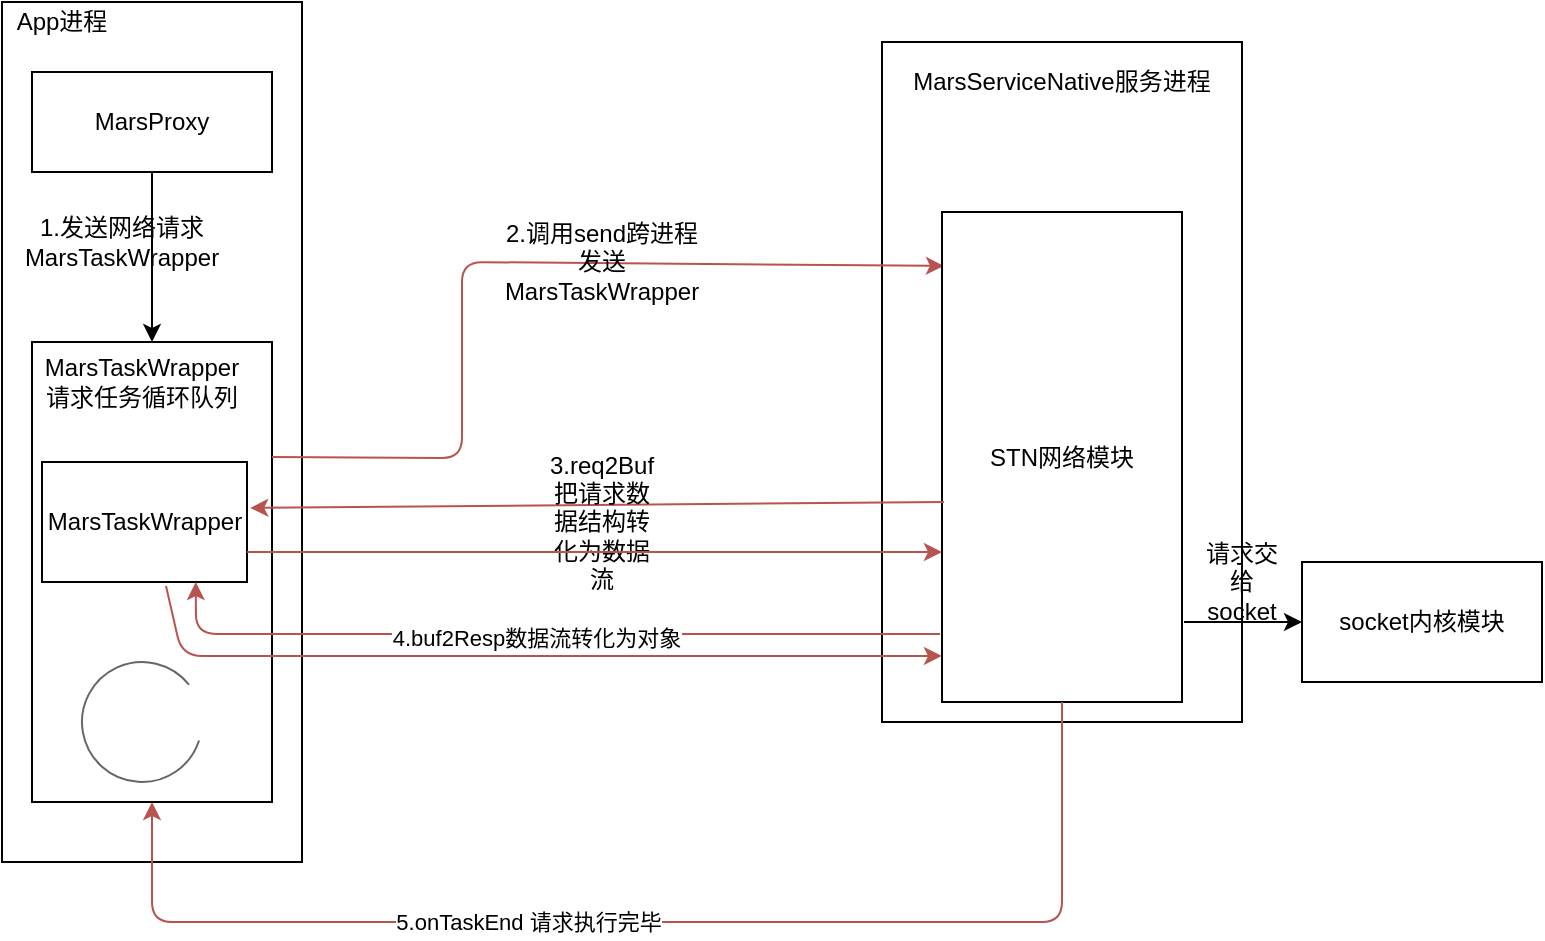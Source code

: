 <mxfile version="14.7.8" type="device" pages="2"><diagram id="BcmoY79t-MvzYQW6y4vH" name="Page-1"><mxGraphModel dx="946" dy="562" grid="1" gridSize="10" guides="1" tooltips="1" connect="1" arrows="1" fold="1" page="1" pageScale="1" pageWidth="827" pageHeight="1169" math="0" shadow="0"><root><mxCell id="0"/><mxCell id="1" parent="0"/><mxCell id="Eio2mmcN00aZEfe4ZL6g-1" value="" style="rounded=0;whiteSpace=wrap;html=1;" parent="1" vertex="1"><mxGeometry x="40" y="130" width="150" height="430" as="geometry"/></mxCell><mxCell id="Eio2mmcN00aZEfe4ZL6g-2" value="" style="rounded=0;whiteSpace=wrap;html=1;" parent="1" vertex="1"><mxGeometry x="480" y="150" width="180" height="340" as="geometry"/></mxCell><mxCell id="Eio2mmcN00aZEfe4ZL6g-3" value="MarsServiceNative服务进程" style="text;html=1;strokeColor=none;fillColor=none;align=center;verticalAlign=middle;whiteSpace=wrap;rounded=0;" parent="1" vertex="1"><mxGeometry x="490" y="160" width="160" height="20" as="geometry"/></mxCell><mxCell id="Eio2mmcN00aZEfe4ZL6g-4" value="" style="endArrow=classic;html=1;exitX=0.5;exitY=1;exitDx=0;exitDy=0;entryX=0.5;entryY=0;entryDx=0;entryDy=0;" parent="1" source="Eio2mmcN00aZEfe4ZL6g-9" target="Eio2mmcN00aZEfe4ZL6g-7" edge="1"><mxGeometry width="50" height="50" relative="1" as="geometry"><mxPoint x="390" y="300" as="sourcePoint"/><mxPoint x="440" y="250" as="targetPoint"/></mxGeometry></mxCell><mxCell id="Eio2mmcN00aZEfe4ZL6g-5" value="1.发送网络请求MarsTaskWrapper" style="text;html=1;strokeColor=none;fillColor=none;align=center;verticalAlign=middle;whiteSpace=wrap;rounded=0;" parent="1" vertex="1"><mxGeometry x="80" y="240" width="40" height="20" as="geometry"/></mxCell><mxCell id="Eio2mmcN00aZEfe4ZL6g-6" value="App进程" style="text;html=1;strokeColor=none;fillColor=none;align=center;verticalAlign=middle;whiteSpace=wrap;rounded=0;" parent="1" vertex="1"><mxGeometry x="40" y="130" width="60" height="20" as="geometry"/></mxCell><mxCell id="Eio2mmcN00aZEfe4ZL6g-7" value="" style="rounded=0;whiteSpace=wrap;html=1;" parent="1" vertex="1"><mxGeometry x="55" y="300" width="120" height="230" as="geometry"/></mxCell><mxCell id="Eio2mmcN00aZEfe4ZL6g-8" value="MarsTaskWrapper请求任务循环队列" style="text;html=1;strokeColor=none;fillColor=none;align=center;verticalAlign=middle;whiteSpace=wrap;rounded=0;" parent="1" vertex="1"><mxGeometry x="55" y="310" width="110" height="20" as="geometry"/></mxCell><mxCell id="Eio2mmcN00aZEfe4ZL6g-9" value="MarsProxy" style="rounded=0;whiteSpace=wrap;html=1;" parent="1" vertex="1"><mxGeometry x="55" y="165" width="120" height="50" as="geometry"/></mxCell><mxCell id="Eio2mmcN00aZEfe4ZL6g-11" value="" style="verticalLabelPosition=bottom;verticalAlign=top;html=1;shape=mxgraph.basic.arc;startAngle=0.3;endAngle=0.143;fillColor=#f5f5f5;strokeColor=#666666;fontColor=#333333;" parent="1" vertex="1"><mxGeometry x="80" y="460" width="60" height="60" as="geometry"/></mxCell><mxCell id="Eio2mmcN00aZEfe4ZL6g-12" value="" style="endArrow=classic;html=1;exitX=1;exitY=0.25;exitDx=0;exitDy=0;entryX=0.008;entryY=0.11;entryDx=0;entryDy=0;entryPerimeter=0;fillColor=#f8cecc;strokeColor=#b85450;" parent="1" source="Eio2mmcN00aZEfe4ZL6g-7" target="Eio2mmcN00aZEfe4ZL6g-14" edge="1"><mxGeometry width="50" height="50" relative="1" as="geometry"><mxPoint x="390" y="260" as="sourcePoint"/><mxPoint x="440" y="210" as="targetPoint"/><Array as="points"><mxPoint x="270" y="358"/><mxPoint x="270" y="260"/></Array></mxGeometry></mxCell><mxCell id="Eio2mmcN00aZEfe4ZL6g-13" value="2.调用send跨进程发送MarsTaskWrapper" style="text;html=1;strokeColor=none;fillColor=none;align=center;verticalAlign=middle;whiteSpace=wrap;rounded=0;" parent="1" vertex="1"><mxGeometry x="320" y="250" width="40" height="20" as="geometry"/></mxCell><mxCell id="Eio2mmcN00aZEfe4ZL6g-14" value="STN网络模块" style="rounded=0;whiteSpace=wrap;html=1;" parent="1" vertex="1"><mxGeometry x="510" y="235" width="120" height="245" as="geometry"/></mxCell><mxCell id="Eio2mmcN00aZEfe4ZL6g-15" value="" style="endArrow=classic;html=1;exitX=0.008;exitY=0.592;exitDx=0;exitDy=0;entryX=1.016;entryY=0.383;entryDx=0;entryDy=0;exitPerimeter=0;entryPerimeter=0;fillColor=#f8cecc;strokeColor=#b85450;" parent="1" source="Eio2mmcN00aZEfe4ZL6g-14" target="Eio2mmcN00aZEfe4ZL6g-16" edge="1"><mxGeometry width="50" height="50" relative="1" as="geometry"><mxPoint x="390" y="290" as="sourcePoint"/><mxPoint x="440" y="240" as="targetPoint"/></mxGeometry></mxCell><mxCell id="Eio2mmcN00aZEfe4ZL6g-16" value="&lt;span&gt;MarsTaskWrapper&lt;/span&gt;" style="rounded=0;whiteSpace=wrap;html=1;" parent="1" vertex="1"><mxGeometry x="60" y="360" width="102.5" height="60" as="geometry"/></mxCell><mxCell id="Eio2mmcN00aZEfe4ZL6g-18" value="3.req2Buf&lt;span&gt;把请求数据结构转化为数据流&lt;/span&gt;" style="text;html=1;strokeColor=none;fillColor=none;align=center;verticalAlign=middle;whiteSpace=wrap;rounded=0;" parent="1" vertex="1"><mxGeometry x="320" y="380" width="40" height="20" as="geometry"/></mxCell><mxCell id="Eio2mmcN00aZEfe4ZL6g-19" value="" style="endArrow=classic;html=1;exitX=1;exitY=0.75;exitDx=0;exitDy=0;entryX=0;entryY=0.694;entryDx=0;entryDy=0;entryPerimeter=0;fillColor=#f8cecc;strokeColor=#b85450;" parent="1" source="Eio2mmcN00aZEfe4ZL6g-16" target="Eio2mmcN00aZEfe4ZL6g-14" edge="1"><mxGeometry width="50" height="50" relative="1" as="geometry"><mxPoint x="390" y="300" as="sourcePoint"/><mxPoint x="440" y="250" as="targetPoint"/></mxGeometry></mxCell><mxCell id="Eio2mmcN00aZEfe4ZL6g-20" value="socket内核模块" style="rounded=0;whiteSpace=wrap;html=1;" parent="1" vertex="1"><mxGeometry x="690" y="410" width="120" height="60" as="geometry"/></mxCell><mxCell id="Eio2mmcN00aZEfe4ZL6g-21" value="" style="endArrow=classic;html=1;entryX=0;entryY=0.5;entryDx=0;entryDy=0;" parent="1" target="Eio2mmcN00aZEfe4ZL6g-20" edge="1"><mxGeometry width="50" height="50" relative="1" as="geometry"><mxPoint x="631" y="440" as="sourcePoint"/><mxPoint x="440" y="250" as="targetPoint"/></mxGeometry></mxCell><mxCell id="Eio2mmcN00aZEfe4ZL6g-22" value="请求交给socket" style="text;html=1;strokeColor=none;fillColor=none;align=center;verticalAlign=middle;whiteSpace=wrap;rounded=0;" parent="1" vertex="1"><mxGeometry x="640" y="410" width="40" height="20" as="geometry"/></mxCell><mxCell id="Eio2mmcN00aZEfe4ZL6g-23" value="" style="endArrow=classic;html=1;exitX=-0.008;exitY=0.861;exitDx=0;exitDy=0;exitPerimeter=0;entryX=0.75;entryY=1;entryDx=0;entryDy=0;fillColor=#f8cecc;strokeColor=#b85450;" parent="1" source="Eio2mmcN00aZEfe4ZL6g-14" target="Eio2mmcN00aZEfe4ZL6g-16" edge="1"><mxGeometry width="50" height="50" relative="1" as="geometry"><mxPoint x="390" y="280" as="sourcePoint"/><mxPoint x="350" y="490" as="targetPoint"/><Array as="points"><mxPoint x="137" y="446"/></Array></mxGeometry></mxCell><mxCell id="Eio2mmcN00aZEfe4ZL6g-24" value="4.buf2Resp数据流转化为对象" style="edgeLabel;html=1;align=center;verticalAlign=middle;resizable=0;points=[];" parent="Eio2mmcN00aZEfe4ZL6g-23" vertex="1" connectable="0"><mxGeometry x="0.015" y="2" relative="1" as="geometry"><mxPoint as="offset"/></mxGeometry></mxCell><mxCell id="Eio2mmcN00aZEfe4ZL6g-25" value="" style="endArrow=classic;html=1;exitX=0.605;exitY=1.033;exitDx=0;exitDy=0;exitPerimeter=0;entryX=0;entryY=0.906;entryDx=0;entryDy=0;entryPerimeter=0;fillColor=#f8cecc;strokeColor=#b85450;" parent="1" source="Eio2mmcN00aZEfe4ZL6g-16" target="Eio2mmcN00aZEfe4ZL6g-14" edge="1"><mxGeometry width="50" height="50" relative="1" as="geometry"><mxPoint x="390" y="280" as="sourcePoint"/><mxPoint x="440" y="230" as="targetPoint"/><Array as="points"><mxPoint x="130" y="457"/></Array></mxGeometry></mxCell><mxCell id="Eio2mmcN00aZEfe4ZL6g-27" value="" style="endArrow=classic;html=1;exitX=0.5;exitY=1;exitDx=0;exitDy=0;entryX=0.5;entryY=1;entryDx=0;entryDy=0;fillColor=#f8cecc;strokeColor=#b85450;" parent="1" source="Eio2mmcN00aZEfe4ZL6g-14" target="Eio2mmcN00aZEfe4ZL6g-7" edge="1"><mxGeometry width="50" height="50" relative="1" as="geometry"><mxPoint x="390" y="380" as="sourcePoint"/><mxPoint x="440" y="330" as="targetPoint"/><Array as="points"><mxPoint x="570" y="590"/><mxPoint x="115" y="590"/></Array></mxGeometry></mxCell><mxCell id="Eio2mmcN00aZEfe4ZL6g-28" value="5.onTaskEnd 请求执行完毕" style="edgeLabel;html=1;align=center;verticalAlign=middle;resizable=0;points=[];" parent="Eio2mmcN00aZEfe4ZL6g-27" vertex="1" connectable="0"><mxGeometry x="0.206" relative="1" as="geometry"><mxPoint as="offset"/></mxGeometry></mxCell></root></mxGraphModel></diagram><diagram id="M8co6DD0KxGjrLAZ2HWb" name="Page-2"><mxGraphModel dx="946" dy="562" grid="1" gridSize="10" guides="1" tooltips="1" connect="1" arrows="1" fold="1" page="1" pageScale="1" pageWidth="827" pageHeight="1169" math="0" shadow="0"><root><mxCell id="Pe4jME0ih1zL8AW5RAHl-0"/><mxCell id="Pe4jME0ih1zL8AW5RAHl-1" parent="Pe4jME0ih1zL8AW5RAHl-0"/><mxCell id="Pe4jME0ih1zL8AW5RAHl-7" value="«interface»&lt;br&gt;&lt;b&gt;StnLogic.ICallBack&lt;/b&gt;" style="html=1;" vertex="1" parent="Pe4jME0ih1zL8AW5RAHl-1"><mxGeometry x="50" y="170" width="110" height="50" as="geometry"/></mxCell><mxCell id="Pe4jME0ih1zL8AW5RAHl-8" value="«interface»&lt;br&gt;&lt;b&gt;SdtLogic.ICallBack&lt;/b&gt;" style="html=1;" vertex="1" parent="Pe4jME0ih1zL8AW5RAHl-1"><mxGeometry x="130" y="100" width="130" height="50" as="geometry"/></mxCell><mxCell id="Pe4jME0ih1zL8AW5RAHl-9" value="«interface»&lt;br&gt;&lt;b&gt;AppLogic.ICallBack&lt;/b&gt;" style="html=1;" vertex="1" parent="Pe4jME0ih1zL8AW5RAHl-1"><mxGeometry x="280" y="70" width="130" height="50" as="geometry"/></mxCell><mxCell id="Pe4jME0ih1zL8AW5RAHl-10" value="MarsService.Stub" style="swimlane;fontStyle=1;align=center;verticalAlign=top;childLayout=stackLayout;horizontal=1;startSize=26;horizontalStack=0;resizeParent=1;resizeParentMax=0;resizeLast=0;collapsible=1;marginBottom=0;" vertex="1" parent="Pe4jME0ih1zL8AW5RAHl-1"><mxGeometry x="440" y="170" width="160" height="34" as="geometry"/></mxCell><mxCell id="Pe4jME0ih1zL8AW5RAHl-12" value="" style="line;strokeWidth=1;fillColor=none;align=left;verticalAlign=middle;spacingTop=-1;spacingLeft=3;spacingRight=3;rotatable=0;labelPosition=right;points=[];portConstraint=eastwest;" vertex="1" parent="Pe4jME0ih1zL8AW5RAHl-10"><mxGeometry y="26" width="160" height="8" as="geometry"/></mxCell><mxCell id="Pe4jME0ih1zL8AW5RAHl-14" value="" style="endArrow=block;dashed=1;endFill=0;endSize=12;html=1;exitX=0.5;exitY=0;exitDx=0;exitDy=0;entryX=0.5;entryY=1;entryDx=0;entryDy=0;" edge="1" parent="Pe4jME0ih1zL8AW5RAHl-1" source="Pe4jME0ih1zL8AW5RAHl-15" target="Pe4jME0ih1zL8AW5RAHl-7"><mxGeometry width="160" relative="1" as="geometry"><mxPoint x="240" y="320" as="sourcePoint"/><mxPoint x="220" y="260" as="targetPoint"/></mxGeometry></mxCell><mxCell id="Pe4jME0ih1zL8AW5RAHl-15" value="MarsServiceStub" style="swimlane;fontStyle=1;align=center;verticalAlign=top;childLayout=stackLayout;horizontal=1;startSize=26;horizontalStack=0;resizeParent=1;resizeParentMax=0;resizeLast=0;collapsible=1;marginBottom=0;" vertex="1" parent="Pe4jME0ih1zL8AW5RAHl-1"><mxGeometry x="145" y="340" width="400" height="138" as="geometry"/></mxCell><mxCell id="Pe4jME0ih1zL8AW5RAHl-16" value="+ filters: ConcurrentLinkedQueue" style="text;strokeColor=none;fillColor=none;align=left;verticalAlign=top;spacingLeft=4;spacingRight=4;overflow=hidden;rotatable=0;points=[[0,0.5],[1,0.5]];portConstraint=eastwest;" vertex="1" parent="Pe4jME0ih1zL8AW5RAHl-15"><mxGeometry y="26" width="400" height="26" as="geometry"/></mxCell><mxCell id="Pe4jME0ih1zL8AW5RAHl-17" value="" style="line;strokeWidth=1;fillColor=none;align=left;verticalAlign=middle;spacingTop=-1;spacingLeft=3;spacingRight=3;rotatable=0;labelPosition=right;points=[];portConstraint=eastwest;" vertex="1" parent="Pe4jME0ih1zL8AW5RAHl-15"><mxGeometry y="52" width="400" height="8" as="geometry"/></mxCell><mxCell id="Pe4jME0ih1zL8AW5RAHl-18" value="+ int send(MarsTaskWrapper taskWrapper, in Bundle taskProperties)" style="text;strokeColor=none;fillColor=none;align=left;verticalAlign=top;spacingLeft=4;spacingRight=4;overflow=hidden;rotatable=0;points=[[0,0.5],[1,0.5]];portConstraint=eastwest;" vertex="1" parent="Pe4jME0ih1zL8AW5RAHl-15"><mxGeometry y="60" width="400" height="26" as="geometry"/></mxCell><mxCell id="Pe4jME0ih1zL8AW5RAHl-22" value="+ void cancel(int taskID);" style="text;strokeColor=none;fillColor=none;align=left;verticalAlign=top;spacingLeft=4;spacingRight=4;overflow=hidden;rotatable=0;points=[[0,0.5],[1,0.5]];portConstraint=eastwest;" vertex="1" parent="Pe4jME0ih1zL8AW5RAHl-15"><mxGeometry y="86" width="400" height="26" as="geometry"/></mxCell><mxCell id="Pe4jME0ih1zL8AW5RAHl-23" value="+ void registerPushMessageFilter(MarsPushMessageFilter filter);" style="text;strokeColor=none;fillColor=none;align=left;verticalAlign=top;spacingLeft=4;spacingRight=4;overflow=hidden;rotatable=0;points=[[0,0.5],[1,0.5]];portConstraint=eastwest;" vertex="1" parent="Pe4jME0ih1zL8AW5RAHl-15"><mxGeometry y="112" width="400" height="26" as="geometry"/></mxCell><mxCell id="Pe4jME0ih1zL8AW5RAHl-19" value="" style="endArrow=block;dashed=1;endFill=0;endSize=12;html=1;exitX=0.5;exitY=0;exitDx=0;exitDy=0;entryX=0.5;entryY=1;entryDx=0;entryDy=0;" edge="1" parent="Pe4jME0ih1zL8AW5RAHl-1" source="Pe4jME0ih1zL8AW5RAHl-15" target="Pe4jME0ih1zL8AW5RAHl-8"><mxGeometry width="160" relative="1" as="geometry"><mxPoint x="330" y="400" as="sourcePoint"/><mxPoint x="215" y="210" as="targetPoint"/></mxGeometry></mxCell><mxCell id="Pe4jME0ih1zL8AW5RAHl-20" value="" style="endArrow=block;dashed=1;endFill=0;endSize=12;html=1;exitX=0.5;exitY=0;exitDx=0;exitDy=0;entryX=0.5;entryY=1;entryDx=0;entryDy=0;" edge="1" parent="Pe4jME0ih1zL8AW5RAHl-1" source="Pe4jME0ih1zL8AW5RAHl-15" target="Pe4jME0ih1zL8AW5RAHl-9"><mxGeometry width="160" relative="1" as="geometry"><mxPoint x="370" y="400" as="sourcePoint"/><mxPoint x="370" y="130" as="targetPoint"/></mxGeometry></mxCell><mxCell id="Pe4jME0ih1zL8AW5RAHl-21" value="Extends" style="endArrow=block;endSize=16;endFill=0;html=1;exitX=0.5;exitY=0;exitDx=0;exitDy=0;entryX=0.525;entryY=0.875;entryDx=0;entryDy=0;entryPerimeter=0;" edge="1" parent="Pe4jME0ih1zL8AW5RAHl-1" source="Pe4jME0ih1zL8AW5RAHl-15" target="Pe4jME0ih1zL8AW5RAHl-12"><mxGeometry width="160" relative="1" as="geometry"><mxPoint x="330" y="290" as="sourcePoint"/><mxPoint x="462" y="259.012" as="targetPoint"/></mxGeometry></mxCell></root></mxGraphModel></diagram></mxfile>